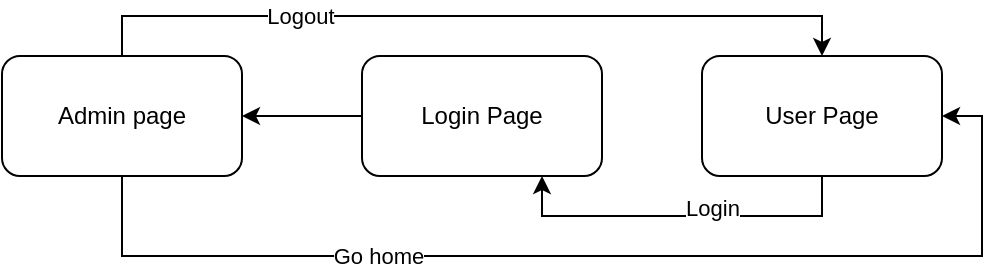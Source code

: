 <mxfile version="15.8.9" type="github">
  <diagram id="zrjkBYchFELFRn6vWbbr" name="Page-1">
    <mxGraphModel dx="716" dy="383" grid="1" gridSize="10" guides="1" tooltips="1" connect="1" arrows="1" fold="1" page="1" pageScale="1" pageWidth="850" pageHeight="1100" math="0" shadow="0">
      <root>
        <mxCell id="0" />
        <mxCell id="1" parent="0" />
        <mxCell id="hZlZhOdLHoeO5oLlv81B-6" style="edgeStyle=orthogonalEdgeStyle;rounded=0;orthogonalLoop=1;jettySize=auto;html=1;entryX=1;entryY=0.5;entryDx=0;entryDy=0;" edge="1" parent="1" source="hZlZhOdLHoeO5oLlv81B-1" target="hZlZhOdLHoeO5oLlv81B-2">
          <mxGeometry relative="1" as="geometry" />
        </mxCell>
        <mxCell id="hZlZhOdLHoeO5oLlv81B-1" value="Login Page" style="rounded=1;whiteSpace=wrap;html=1;" vertex="1" parent="1">
          <mxGeometry x="380" y="250" width="120" height="60" as="geometry" />
        </mxCell>
        <mxCell id="hZlZhOdLHoeO5oLlv81B-11" style="edgeStyle=orthogonalEdgeStyle;rounded=0;orthogonalLoop=1;jettySize=auto;html=1;entryX=0.5;entryY=0;entryDx=0;entryDy=0;" edge="1" parent="1" source="hZlZhOdLHoeO5oLlv81B-2" target="hZlZhOdLHoeO5oLlv81B-3">
          <mxGeometry relative="1" as="geometry">
            <mxPoint x="270" y="220" as="targetPoint" />
            <Array as="points">
              <mxPoint x="260" y="230" />
              <mxPoint x="610" y="230" />
            </Array>
          </mxGeometry>
        </mxCell>
        <mxCell id="hZlZhOdLHoeO5oLlv81B-13" value="Logout" style="edgeLabel;html=1;align=center;verticalAlign=middle;resizable=0;points=[];" vertex="1" connectable="0" parent="hZlZhOdLHoeO5oLlv81B-11">
          <mxGeometry x="-0.442" relative="1" as="geometry">
            <mxPoint as="offset" />
          </mxGeometry>
        </mxCell>
        <mxCell id="hZlZhOdLHoeO5oLlv81B-15" style="edgeStyle=orthogonalEdgeStyle;rounded=0;orthogonalLoop=1;jettySize=auto;html=1;entryX=1;entryY=0.5;entryDx=0;entryDy=0;" edge="1" parent="1" source="hZlZhOdLHoeO5oLlv81B-2" target="hZlZhOdLHoeO5oLlv81B-3">
          <mxGeometry relative="1" as="geometry">
            <Array as="points">
              <mxPoint x="260" y="350" />
              <mxPoint x="690" y="350" />
              <mxPoint x="690" y="280" />
            </Array>
          </mxGeometry>
        </mxCell>
        <mxCell id="hZlZhOdLHoeO5oLlv81B-16" value="Go home" style="edgeLabel;html=1;align=center;verticalAlign=middle;resizable=0;points=[];" vertex="1" connectable="0" parent="hZlZhOdLHoeO5oLlv81B-15">
          <mxGeometry x="-0.401" relative="1" as="geometry">
            <mxPoint as="offset" />
          </mxGeometry>
        </mxCell>
        <mxCell id="hZlZhOdLHoeO5oLlv81B-2" value="Admin page" style="rounded=1;whiteSpace=wrap;html=1;" vertex="1" parent="1">
          <mxGeometry x="200" y="250" width="120" height="60" as="geometry" />
        </mxCell>
        <mxCell id="hZlZhOdLHoeO5oLlv81B-8" style="edgeStyle=orthogonalEdgeStyle;rounded=0;orthogonalLoop=1;jettySize=auto;html=1;entryX=0.75;entryY=1;entryDx=0;entryDy=0;exitX=0.5;exitY=1;exitDx=0;exitDy=0;" edge="1" parent="1" source="hZlZhOdLHoeO5oLlv81B-3" target="hZlZhOdLHoeO5oLlv81B-1">
          <mxGeometry relative="1" as="geometry" />
        </mxCell>
        <mxCell id="hZlZhOdLHoeO5oLlv81B-12" value="Login" style="edgeLabel;html=1;align=center;verticalAlign=middle;resizable=0;points=[];" vertex="1" connectable="0" parent="hZlZhOdLHoeO5oLlv81B-8">
          <mxGeometry x="-0.164" y="-4" relative="1" as="geometry">
            <mxPoint as="offset" />
          </mxGeometry>
        </mxCell>
        <mxCell id="hZlZhOdLHoeO5oLlv81B-3" value="User Page" style="rounded=1;whiteSpace=wrap;html=1;" vertex="1" parent="1">
          <mxGeometry x="550" y="250" width="120" height="60" as="geometry" />
        </mxCell>
      </root>
    </mxGraphModel>
  </diagram>
</mxfile>
